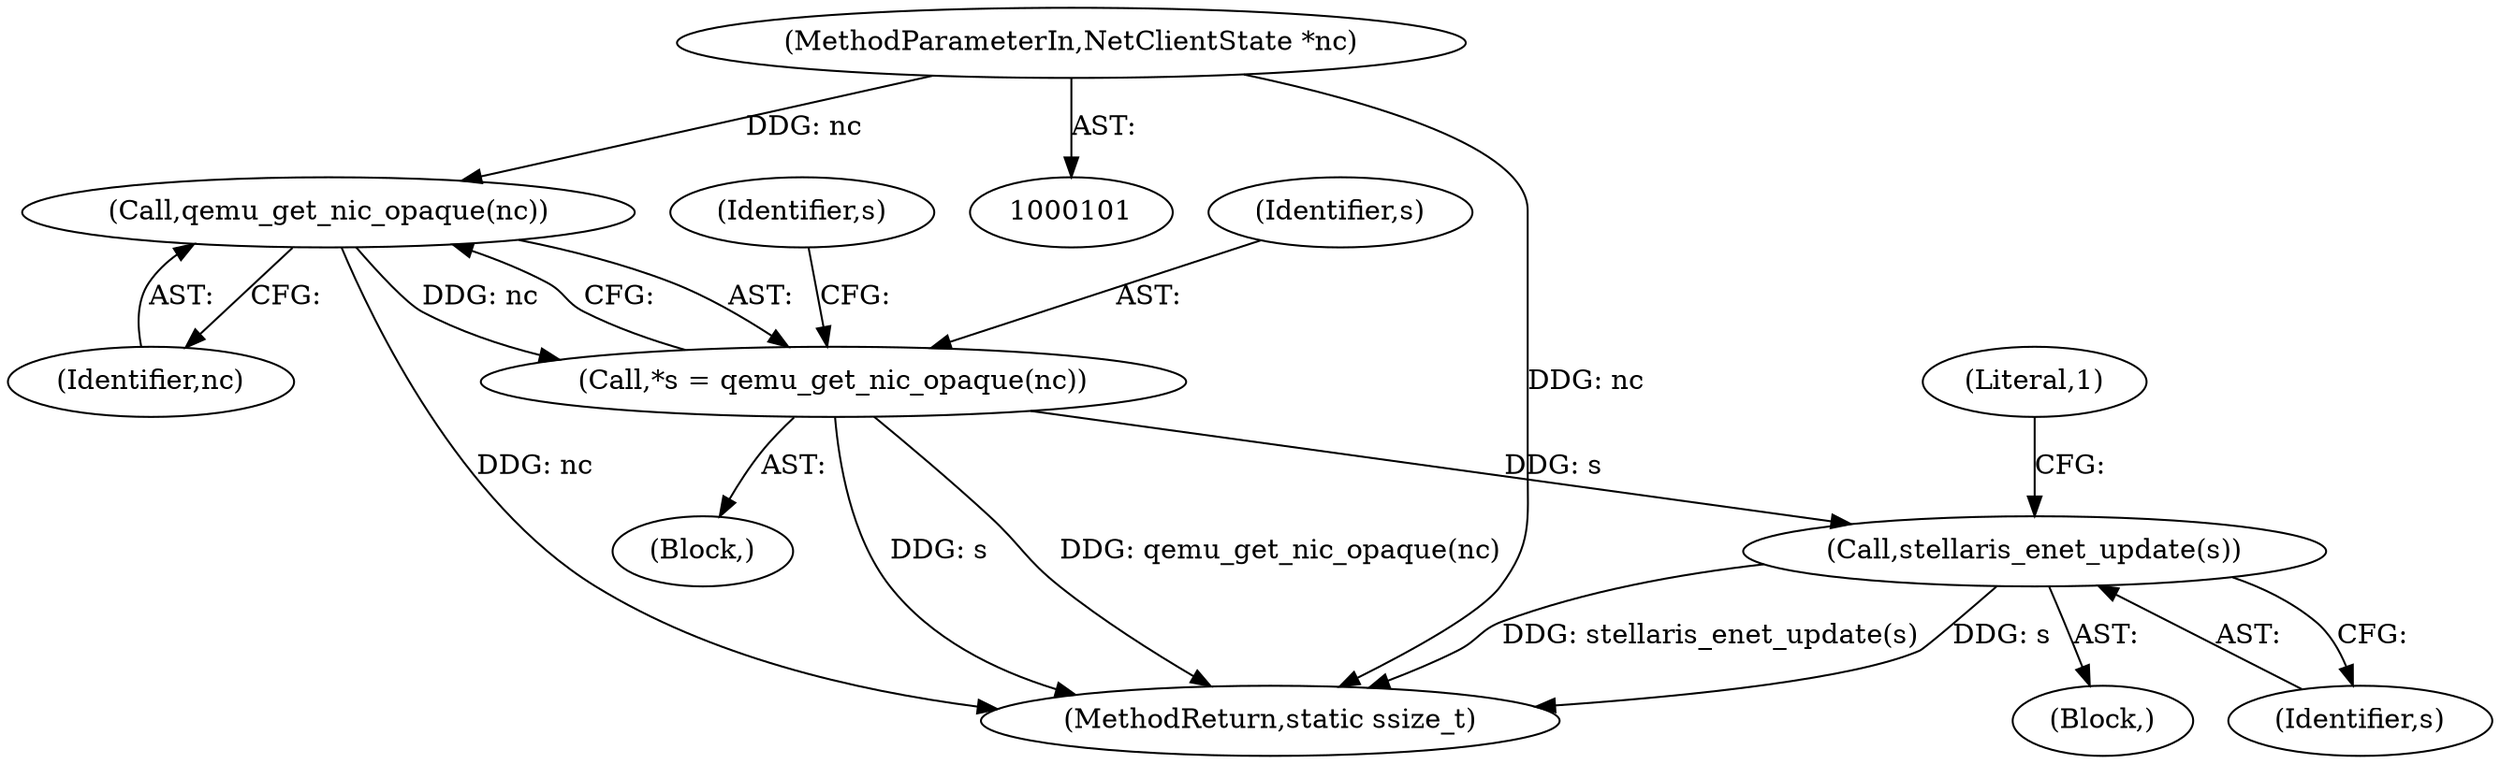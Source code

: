 digraph "0_qemu_3a15cc0e1ee7168db0782133d2607a6bfa422d66@pointer" {
"1000109" [label="(Call,qemu_get_nic_opaque(nc))"];
"1000102" [label="(MethodParameterIn,NetClientState *nc)"];
"1000107" [label="(Call,*s = qemu_get_nic_opaque(nc))"];
"1000172" [label="(Call,stellaris_enet_update(s))"];
"1000166" [label="(Block,)"];
"1000110" [label="(Identifier,nc)"];
"1000118" [label="(Identifier,s)"];
"1000102" [label="(MethodParameterIn,NetClientState *nc)"];
"1000216" [label="(MethodReturn,static ssize_t)"];
"1000105" [label="(Block,)"];
"1000173" [label="(Identifier,s)"];
"1000176" [label="(Literal,1)"];
"1000107" [label="(Call,*s = qemu_get_nic_opaque(nc))"];
"1000108" [label="(Identifier,s)"];
"1000172" [label="(Call,stellaris_enet_update(s))"];
"1000109" [label="(Call,qemu_get_nic_opaque(nc))"];
"1000109" -> "1000107"  [label="AST: "];
"1000109" -> "1000110"  [label="CFG: "];
"1000110" -> "1000109"  [label="AST: "];
"1000107" -> "1000109"  [label="CFG: "];
"1000109" -> "1000216"  [label="DDG: nc"];
"1000109" -> "1000107"  [label="DDG: nc"];
"1000102" -> "1000109"  [label="DDG: nc"];
"1000102" -> "1000101"  [label="AST: "];
"1000102" -> "1000216"  [label="DDG: nc"];
"1000107" -> "1000105"  [label="AST: "];
"1000108" -> "1000107"  [label="AST: "];
"1000118" -> "1000107"  [label="CFG: "];
"1000107" -> "1000216"  [label="DDG: s"];
"1000107" -> "1000216"  [label="DDG: qemu_get_nic_opaque(nc)"];
"1000107" -> "1000172"  [label="DDG: s"];
"1000172" -> "1000166"  [label="AST: "];
"1000172" -> "1000173"  [label="CFG: "];
"1000173" -> "1000172"  [label="AST: "];
"1000176" -> "1000172"  [label="CFG: "];
"1000172" -> "1000216"  [label="DDG: stellaris_enet_update(s)"];
"1000172" -> "1000216"  [label="DDG: s"];
}
